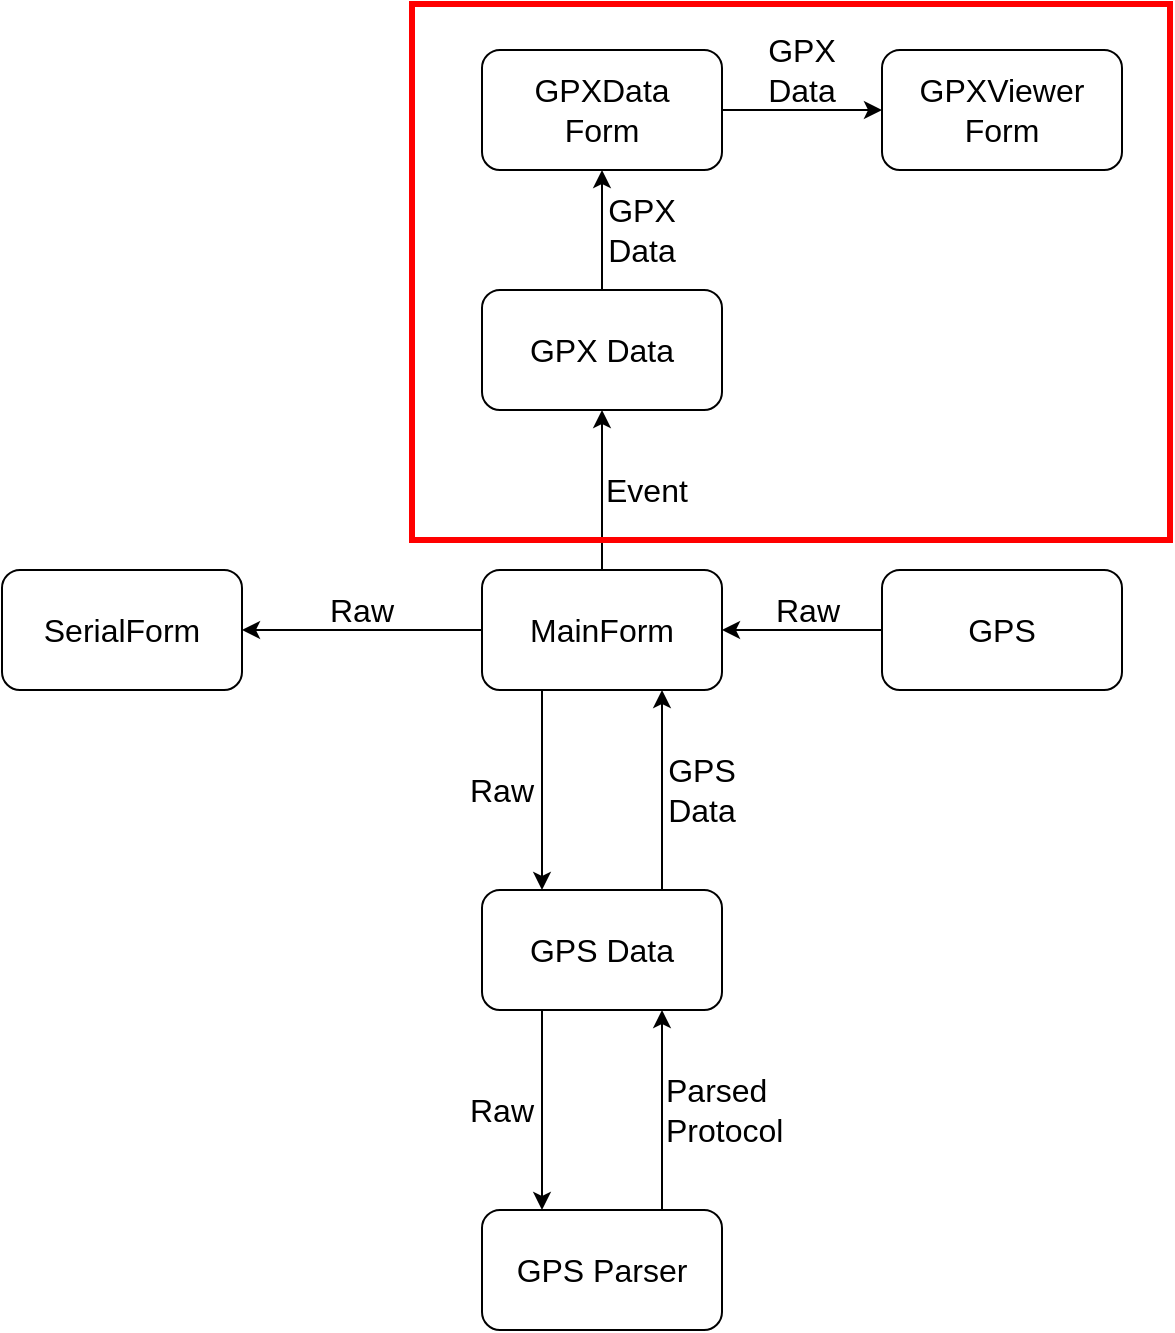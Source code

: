 <mxfile version="13.5.1" type="device"><diagram name="Page-1" id="9f46799a-70d6-7492-0946-bef42562c5a5"><mxGraphModel dx="903" dy="670" grid="0" gridSize="10" guides="1" tooltips="1" connect="1" arrows="1" fold="1" page="1" pageScale="1" pageWidth="1100" pageHeight="850" background="#ffffff" math="0" shadow="0"><root><mxCell id="0"/><mxCell id="1" parent="0"/><mxCell id="0mHpbZmMu-29IPw5IqVM-5" style="edgeStyle=orthogonalEdgeStyle;rounded=0;orthogonalLoop=1;jettySize=auto;html=1;exitX=0.25;exitY=1;exitDx=0;exitDy=0;entryX=0.25;entryY=0;entryDx=0;entryDy=0;" parent="1" source="0mHpbZmMu-29IPw5IqVM-1" target="0mHpbZmMu-29IPw5IqVM-4" edge="1"><mxGeometry relative="1" as="geometry"/></mxCell><mxCell id="0mHpbZmMu-29IPw5IqVM-7" style="edgeStyle=orthogonalEdgeStyle;rounded=0;orthogonalLoop=1;jettySize=auto;html=1;exitX=0;exitY=0.5;exitDx=0;exitDy=0;" parent="1" source="0mHpbZmMu-29IPw5IqVM-1" target="0mHpbZmMu-29IPw5IqVM-2" edge="1"><mxGeometry relative="1" as="geometry"/></mxCell><mxCell id="0mHpbZmMu-29IPw5IqVM-20" style="edgeStyle=orthogonalEdgeStyle;rounded=0;orthogonalLoop=1;jettySize=auto;html=1;exitX=0.5;exitY=0;exitDx=0;exitDy=0;entryX=0.5;entryY=1;entryDx=0;entryDy=0;" parent="1" source="0mHpbZmMu-29IPw5IqVM-1" target="0mHpbZmMu-29IPw5IqVM-19" edge="1"><mxGeometry relative="1" as="geometry"/></mxCell><mxCell id="0mHpbZmMu-29IPw5IqVM-1" value="&lt;font style=&quot;font-size: 16px&quot;&gt;MainForm&lt;/font&gt;" style="rounded=1;whiteSpace=wrap;html=1;" parent="1" vertex="1"><mxGeometry x="480" y="360" width="120" height="60" as="geometry"/></mxCell><mxCell id="0mHpbZmMu-29IPw5IqVM-2" value="&lt;font style=&quot;font-size: 16px&quot;&gt;SerialForm&lt;br&gt;&lt;/font&gt;" style="rounded=1;whiteSpace=wrap;html=1;" parent="1" vertex="1"><mxGeometry x="240" y="360" width="120" height="60" as="geometry"/></mxCell><mxCell id="0mHpbZmMu-29IPw5IqVM-6" style="edgeStyle=orthogonalEdgeStyle;rounded=0;orthogonalLoop=1;jettySize=auto;html=1;exitX=0.75;exitY=0;exitDx=0;exitDy=0;entryX=0.75;entryY=1;entryDx=0;entryDy=0;" parent="1" source="0mHpbZmMu-29IPw5IqVM-4" target="0mHpbZmMu-29IPw5IqVM-1" edge="1"><mxGeometry relative="1" as="geometry"/></mxCell><mxCell id="0mHpbZmMu-29IPw5IqVM-12" style="edgeStyle=orthogonalEdgeStyle;rounded=0;orthogonalLoop=1;jettySize=auto;html=1;exitX=0.25;exitY=1;exitDx=0;exitDy=0;entryX=0.25;entryY=0;entryDx=0;entryDy=0;" parent="1" source="0mHpbZmMu-29IPw5IqVM-4" target="0mHpbZmMu-29IPw5IqVM-11" edge="1"><mxGeometry relative="1" as="geometry"/></mxCell><mxCell id="0mHpbZmMu-29IPw5IqVM-4" value="&lt;font style=&quot;font-size: 16px&quot;&gt;GPS Data&lt;/font&gt;" style="rounded=1;whiteSpace=wrap;html=1;" parent="1" vertex="1"><mxGeometry x="480" y="520" width="120" height="60" as="geometry"/></mxCell><mxCell id="0mHpbZmMu-29IPw5IqVM-8" value="&lt;font style=&quot;font-size: 16px&quot;&gt;Raw&lt;/font&gt;" style="text;html=1;strokeColor=none;fillColor=none;align=center;verticalAlign=middle;whiteSpace=wrap;rounded=0;" parent="1" vertex="1"><mxGeometry x="400" y="370" width="40" height="20" as="geometry"/></mxCell><mxCell id="0mHpbZmMu-29IPw5IqVM-9" value="&lt;font style=&quot;font-size: 16px&quot;&gt;Raw&lt;/font&gt;" style="text;html=1;strokeColor=none;fillColor=none;align=center;verticalAlign=middle;whiteSpace=wrap;rounded=0;" parent="1" vertex="1"><mxGeometry x="470" y="460" width="40" height="20" as="geometry"/></mxCell><mxCell id="0mHpbZmMu-29IPw5IqVM-10" value="&lt;div style=&quot;text-align: left&quot;&gt;&lt;span style=&quot;font-size: 16px&quot;&gt;GPS&lt;/span&gt;&lt;/div&gt;&lt;font style=&quot;font-size: 16px&quot;&gt;&lt;div style=&quot;text-align: left&quot;&gt;&lt;span&gt;Data&lt;/span&gt;&lt;/div&gt;&lt;/font&gt;" style="text;html=1;strokeColor=none;fillColor=none;align=center;verticalAlign=middle;whiteSpace=wrap;rounded=0;" parent="1" vertex="1"><mxGeometry x="570" y="460" width="40" height="20" as="geometry"/></mxCell><mxCell id="0mHpbZmMu-29IPw5IqVM-13" style="edgeStyle=orthogonalEdgeStyle;rounded=0;orthogonalLoop=1;jettySize=auto;html=1;exitX=0.75;exitY=0;exitDx=0;exitDy=0;entryX=0.75;entryY=1;entryDx=0;entryDy=0;" parent="1" source="0mHpbZmMu-29IPw5IqVM-11" target="0mHpbZmMu-29IPw5IqVM-4" edge="1"><mxGeometry relative="1" as="geometry"/></mxCell><mxCell id="0mHpbZmMu-29IPw5IqVM-11" value="&lt;font style=&quot;font-size: 16px&quot;&gt;GPS Parser&lt;/font&gt;" style="rounded=1;whiteSpace=wrap;html=1;" parent="1" vertex="1"><mxGeometry x="480" y="680" width="120" height="60" as="geometry"/></mxCell><mxCell id="0mHpbZmMu-29IPw5IqVM-14" value="&lt;font style=&quot;font-size: 16px&quot;&gt;Raw&lt;/font&gt;" style="text;html=1;strokeColor=none;fillColor=none;align=center;verticalAlign=middle;whiteSpace=wrap;rounded=0;" parent="1" vertex="1"><mxGeometry x="470" y="620" width="40" height="20" as="geometry"/></mxCell><mxCell id="0mHpbZmMu-29IPw5IqVM-15" value="&lt;font style=&quot;font-size: 16px&quot;&gt;Parsed&lt;br&gt;Protocol&lt;/font&gt;" style="text;html=1;strokeColor=none;fillColor=none;align=left;verticalAlign=middle;whiteSpace=wrap;rounded=0;" parent="1" vertex="1"><mxGeometry x="570" y="620" width="40" height="20" as="geometry"/></mxCell><mxCell id="fxsu2s4MUyzOykbBfXlx-1" style="edgeStyle=orthogonalEdgeStyle;rounded=0;orthogonalLoop=1;jettySize=auto;html=1;exitX=0.5;exitY=0;exitDx=0;exitDy=0;entryX=0.5;entryY=1;entryDx=0;entryDy=0;" edge="1" parent="1" source="0mHpbZmMu-29IPw5IqVM-19" target="0mHpbZmMu-29IPw5IqVM-22"><mxGeometry relative="1" as="geometry"/></mxCell><mxCell id="0mHpbZmMu-29IPw5IqVM-19" value="&lt;font style=&quot;font-size: 16px&quot;&gt;GPX Data&lt;/font&gt;" style="rounded=1;whiteSpace=wrap;html=1;" parent="1" vertex="1"><mxGeometry x="480" y="220" width="120" height="60" as="geometry"/></mxCell><mxCell id="0mHpbZmMu-29IPw5IqVM-21" value="&lt;span style=&quot;font-size: 16px&quot;&gt;Event&lt;/span&gt;" style="text;html=1;strokeColor=none;fillColor=none;align=left;verticalAlign=middle;whiteSpace=wrap;rounded=0;" parent="1" vertex="1"><mxGeometry x="540" y="310" width="40" height="20" as="geometry"/></mxCell><mxCell id="fxsu2s4MUyzOykbBfXlx-3" style="edgeStyle=orthogonalEdgeStyle;rounded=0;orthogonalLoop=1;jettySize=auto;html=1;exitX=1;exitY=0.5;exitDx=0;exitDy=0;entryX=0;entryY=0.5;entryDx=0;entryDy=0;" edge="1" parent="1" source="0mHpbZmMu-29IPw5IqVM-22" target="fxsu2s4MUyzOykbBfXlx-2"><mxGeometry relative="1" as="geometry"/></mxCell><mxCell id="0mHpbZmMu-29IPw5IqVM-22" value="&lt;font style=&quot;font-size: 16px&quot;&gt;GPXData&lt;br&gt;Form&lt;/font&gt;" style="rounded=1;whiteSpace=wrap;html=1;" parent="1" vertex="1"><mxGeometry x="480" y="100" width="120" height="60" as="geometry"/></mxCell><mxCell id="0mHpbZmMu-29IPw5IqVM-24" value="&lt;font style=&quot;font-size: 16px&quot;&gt;GPX Data&lt;/font&gt;" style="text;html=1;strokeColor=none;fillColor=none;align=center;verticalAlign=middle;whiteSpace=wrap;rounded=0;" parent="1" vertex="1"><mxGeometry x="540" y="180" width="40" height="20" as="geometry"/></mxCell><mxCell id="0mHpbZmMu-29IPw5IqVM-26" style="edgeStyle=orthogonalEdgeStyle;rounded=0;orthogonalLoop=1;jettySize=auto;html=1;entryX=1;entryY=0.5;entryDx=0;entryDy=0;" parent="1" source="0mHpbZmMu-29IPw5IqVM-25" target="0mHpbZmMu-29IPw5IqVM-1" edge="1"><mxGeometry relative="1" as="geometry"/></mxCell><mxCell id="0mHpbZmMu-29IPw5IqVM-25" value="&lt;font style=&quot;font-size: 16px&quot;&gt;GPS&lt;/font&gt;" style="rounded=1;whiteSpace=wrap;html=1;" parent="1" vertex="1"><mxGeometry x="680" y="360" width="120" height="60" as="geometry"/></mxCell><mxCell id="0mHpbZmMu-29IPw5IqVM-27" value="&lt;font style=&quot;font-size: 16px&quot;&gt;Raw&lt;/font&gt;" style="text;html=1;strokeColor=none;fillColor=none;align=center;verticalAlign=middle;whiteSpace=wrap;rounded=0;" parent="1" vertex="1"><mxGeometry x="623" y="370" width="40" height="20" as="geometry"/></mxCell><mxCell id="fxsu2s4MUyzOykbBfXlx-2" value="GPXViewer&lt;br&gt;Form" style="rounded=1;whiteSpace=wrap;html=1;fontSize=16;" vertex="1" parent="1"><mxGeometry x="680" y="100" width="120" height="60" as="geometry"/></mxCell><mxCell id="fxsu2s4MUyzOykbBfXlx-4" value="&lt;font style=&quot;font-size: 16px&quot;&gt;GPX Data&lt;/font&gt;" style="text;html=1;strokeColor=none;fillColor=none;align=center;verticalAlign=middle;whiteSpace=wrap;rounded=0;" vertex="1" parent="1"><mxGeometry x="620" y="100" width="40" height="20" as="geometry"/></mxCell><mxCell id="fxsu2s4MUyzOykbBfXlx-5" value="" style="rounded=0;whiteSpace=wrap;html=1;fontSize=16;fillColor=none;strokeWidth=3;strokeColor=#FF0000;" vertex="1" parent="1"><mxGeometry x="445" y="77" width="379" height="268" as="geometry"/></mxCell></root></mxGraphModel></diagram></mxfile>